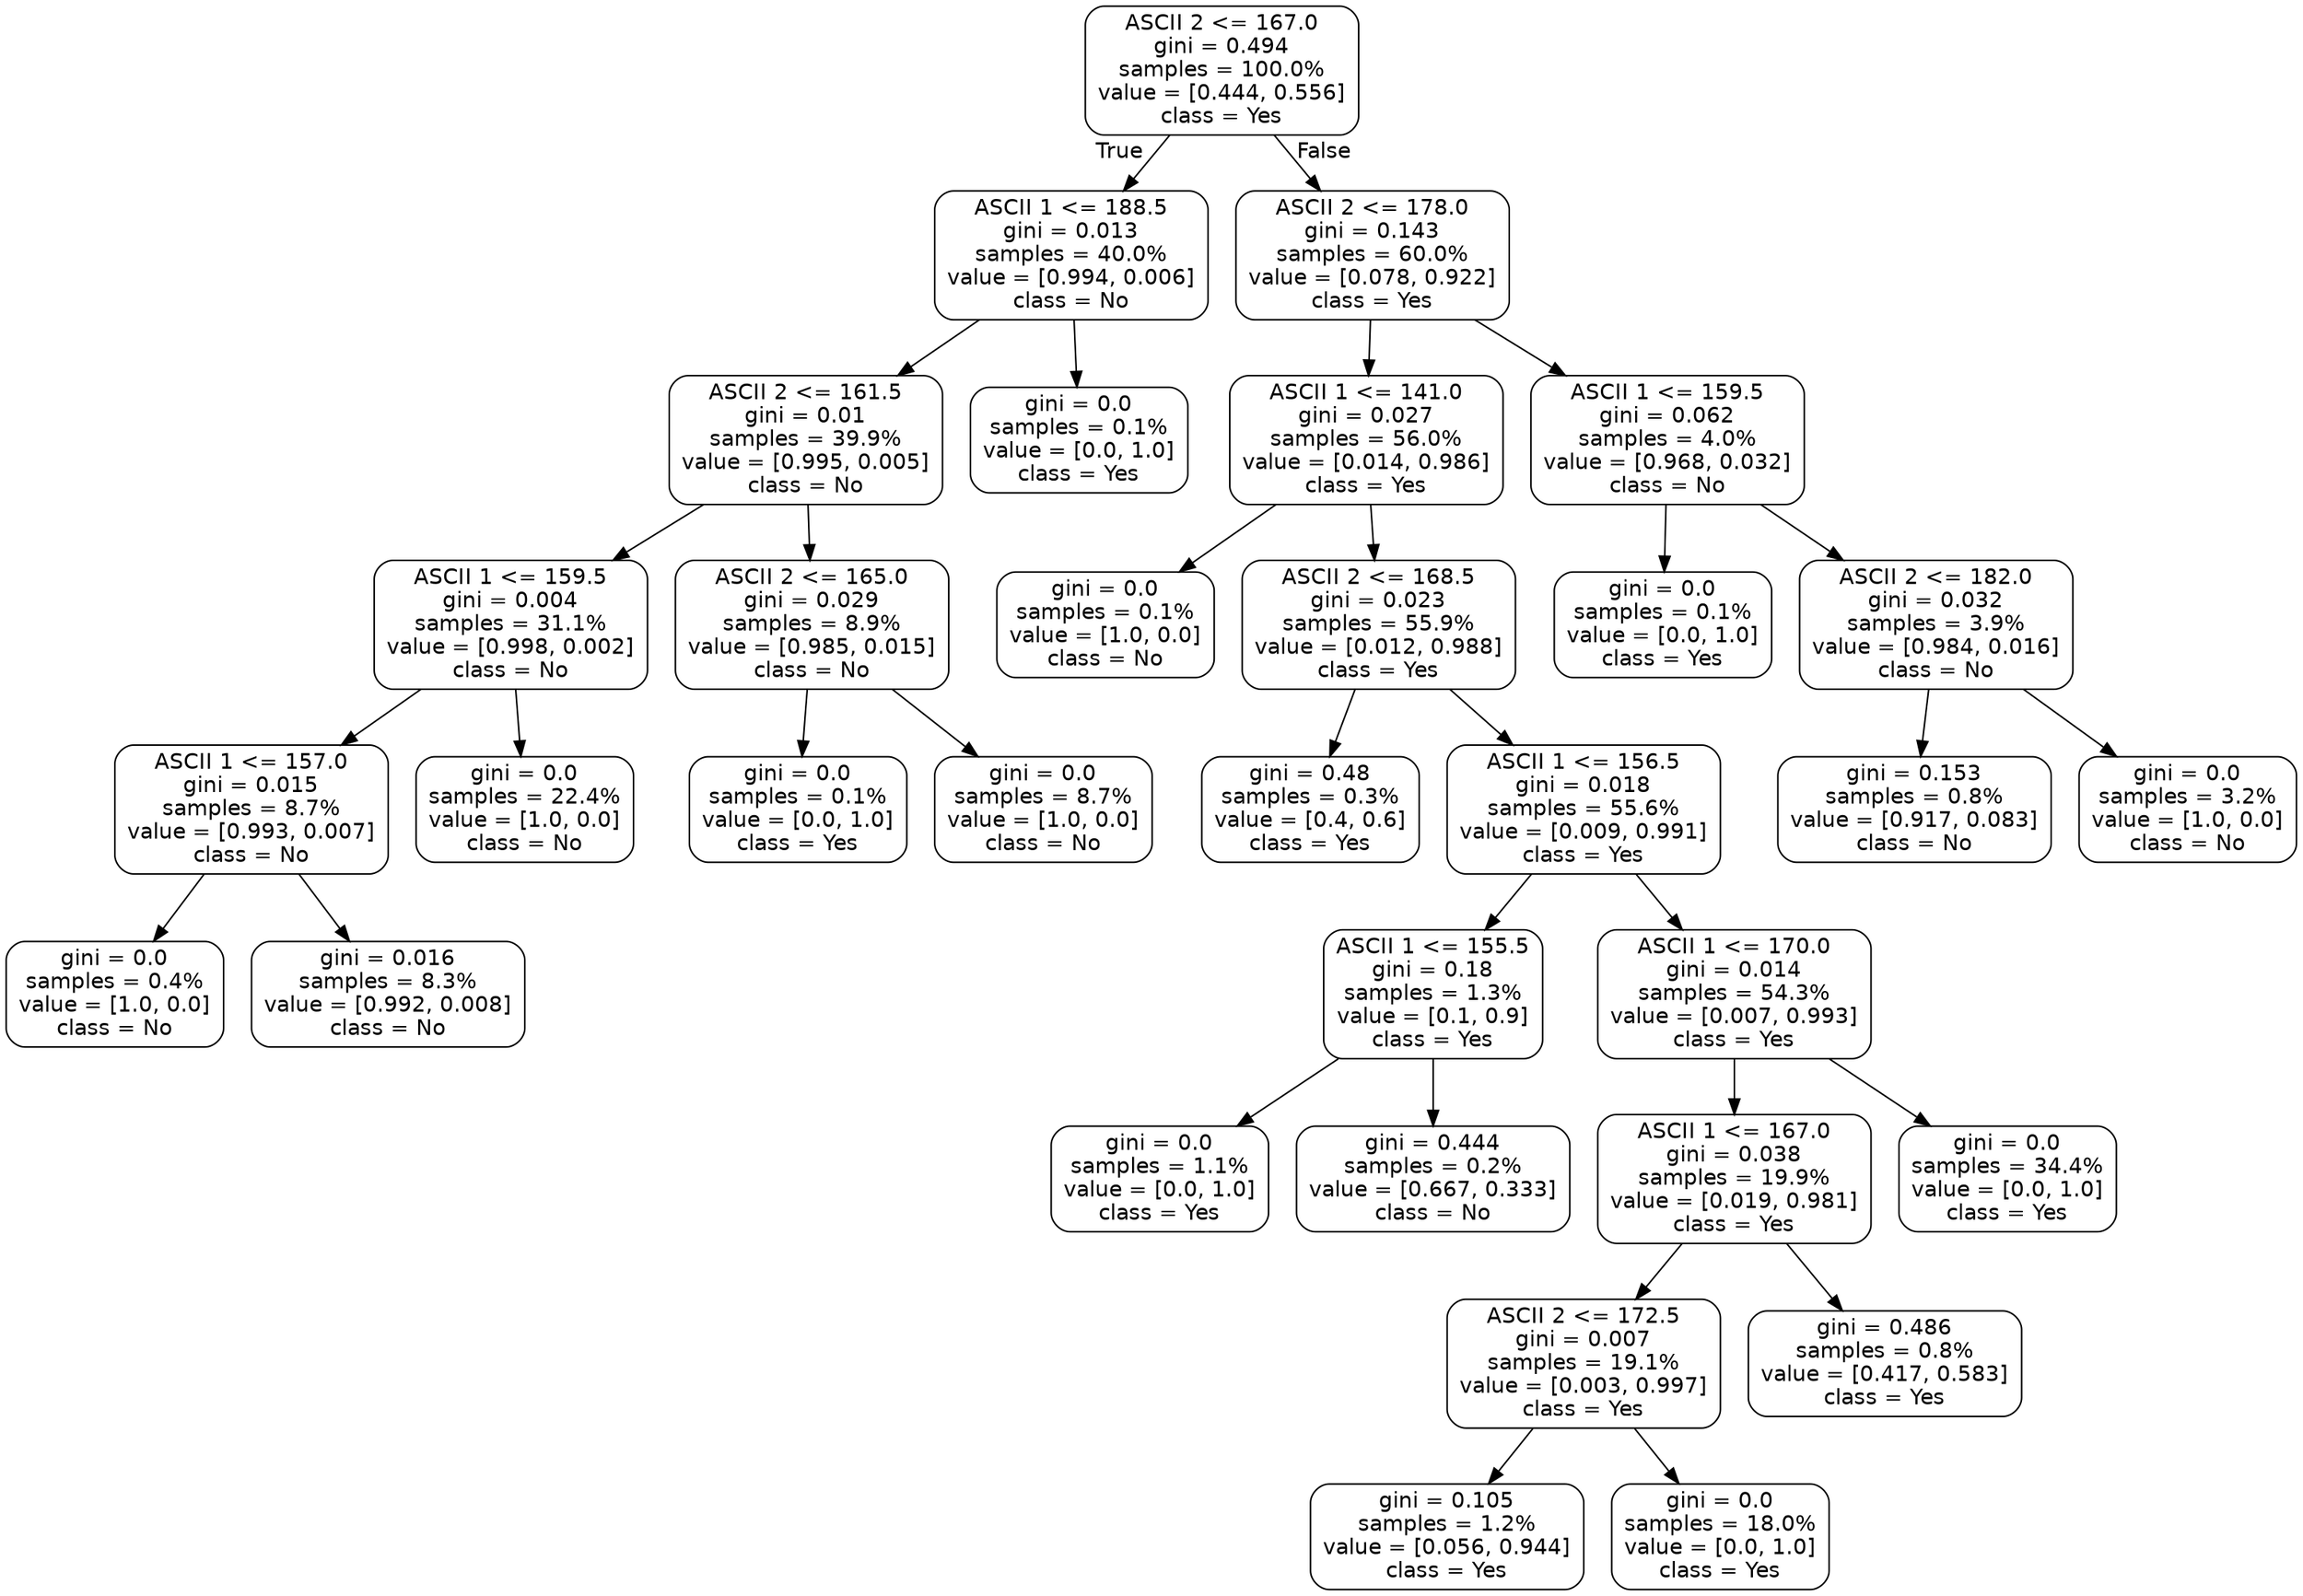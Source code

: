 digraph Tree {
node [shape=box, style="rounded", color="black", fontname=helvetica] ;
edge [fontname=helvetica] ;
0 [label="ASCII 2 <= 167.0\ngini = 0.494\nsamples = 100.0%\nvalue = [0.444, 0.556]\nclass = Yes"] ;
1 [label="ASCII 1 <= 188.5\ngini = 0.013\nsamples = 40.0%\nvalue = [0.994, 0.006]\nclass = No"] ;
0 -> 1 [labeldistance=2.5, labelangle=45, headlabel="True"] ;
2 [label="ASCII 2 <= 161.5\ngini = 0.01\nsamples = 39.9%\nvalue = [0.995, 0.005]\nclass = No"] ;
1 -> 2 ;
3 [label="ASCII 1 <= 159.5\ngini = 0.004\nsamples = 31.1%\nvalue = [0.998, 0.002]\nclass = No"] ;
2 -> 3 ;
4 [label="ASCII 1 <= 157.0\ngini = 0.015\nsamples = 8.7%\nvalue = [0.993, 0.007]\nclass = No"] ;
3 -> 4 ;
5 [label="gini = 0.0\nsamples = 0.4%\nvalue = [1.0, 0.0]\nclass = No"] ;
4 -> 5 ;
6 [label="gini = 0.016\nsamples = 8.3%\nvalue = [0.992, 0.008]\nclass = No"] ;
4 -> 6 ;
7 [label="gini = 0.0\nsamples = 22.4%\nvalue = [1.0, 0.0]\nclass = No"] ;
3 -> 7 ;
8 [label="ASCII 2 <= 165.0\ngini = 0.029\nsamples = 8.9%\nvalue = [0.985, 0.015]\nclass = No"] ;
2 -> 8 ;
9 [label="gini = 0.0\nsamples = 0.1%\nvalue = [0.0, 1.0]\nclass = Yes"] ;
8 -> 9 ;
10 [label="gini = 0.0\nsamples = 8.7%\nvalue = [1.0, 0.0]\nclass = No"] ;
8 -> 10 ;
11 [label="gini = 0.0\nsamples = 0.1%\nvalue = [0.0, 1.0]\nclass = Yes"] ;
1 -> 11 ;
12 [label="ASCII 2 <= 178.0\ngini = 0.143\nsamples = 60.0%\nvalue = [0.078, 0.922]\nclass = Yes"] ;
0 -> 12 [labeldistance=2.5, labelangle=-45, headlabel="False"] ;
13 [label="ASCII 1 <= 141.0\ngini = 0.027\nsamples = 56.0%\nvalue = [0.014, 0.986]\nclass = Yes"] ;
12 -> 13 ;
14 [label="gini = 0.0\nsamples = 0.1%\nvalue = [1.0, 0.0]\nclass = No"] ;
13 -> 14 ;
15 [label="ASCII 2 <= 168.5\ngini = 0.023\nsamples = 55.9%\nvalue = [0.012, 0.988]\nclass = Yes"] ;
13 -> 15 ;
16 [label="gini = 0.48\nsamples = 0.3%\nvalue = [0.4, 0.6]\nclass = Yes"] ;
15 -> 16 ;
17 [label="ASCII 1 <= 156.5\ngini = 0.018\nsamples = 55.6%\nvalue = [0.009, 0.991]\nclass = Yes"] ;
15 -> 17 ;
18 [label="ASCII 1 <= 155.5\ngini = 0.18\nsamples = 1.3%\nvalue = [0.1, 0.9]\nclass = Yes"] ;
17 -> 18 ;
19 [label="gini = 0.0\nsamples = 1.1%\nvalue = [0.0, 1.0]\nclass = Yes"] ;
18 -> 19 ;
20 [label="gini = 0.444\nsamples = 0.2%\nvalue = [0.667, 0.333]\nclass = No"] ;
18 -> 20 ;
21 [label="ASCII 1 <= 170.0\ngini = 0.014\nsamples = 54.3%\nvalue = [0.007, 0.993]\nclass = Yes"] ;
17 -> 21 ;
22 [label="ASCII 1 <= 167.0\ngini = 0.038\nsamples = 19.9%\nvalue = [0.019, 0.981]\nclass = Yes"] ;
21 -> 22 ;
23 [label="ASCII 2 <= 172.5\ngini = 0.007\nsamples = 19.1%\nvalue = [0.003, 0.997]\nclass = Yes"] ;
22 -> 23 ;
24 [label="gini = 0.105\nsamples = 1.2%\nvalue = [0.056, 0.944]\nclass = Yes"] ;
23 -> 24 ;
25 [label="gini = 0.0\nsamples = 18.0%\nvalue = [0.0, 1.0]\nclass = Yes"] ;
23 -> 25 ;
26 [label="gini = 0.486\nsamples = 0.8%\nvalue = [0.417, 0.583]\nclass = Yes"] ;
22 -> 26 ;
27 [label="gini = 0.0\nsamples = 34.4%\nvalue = [0.0, 1.0]\nclass = Yes"] ;
21 -> 27 ;
28 [label="ASCII 1 <= 159.5\ngini = 0.062\nsamples = 4.0%\nvalue = [0.968, 0.032]\nclass = No"] ;
12 -> 28 ;
29 [label="gini = 0.0\nsamples = 0.1%\nvalue = [0.0, 1.0]\nclass = Yes"] ;
28 -> 29 ;
30 [label="ASCII 2 <= 182.0\ngini = 0.032\nsamples = 3.9%\nvalue = [0.984, 0.016]\nclass = No"] ;
28 -> 30 ;
31 [label="gini = 0.153\nsamples = 0.8%\nvalue = [0.917, 0.083]\nclass = No"] ;
30 -> 31 ;
32 [label="gini = 0.0\nsamples = 3.2%\nvalue = [1.0, 0.0]\nclass = No"] ;
30 -> 32 ;
}